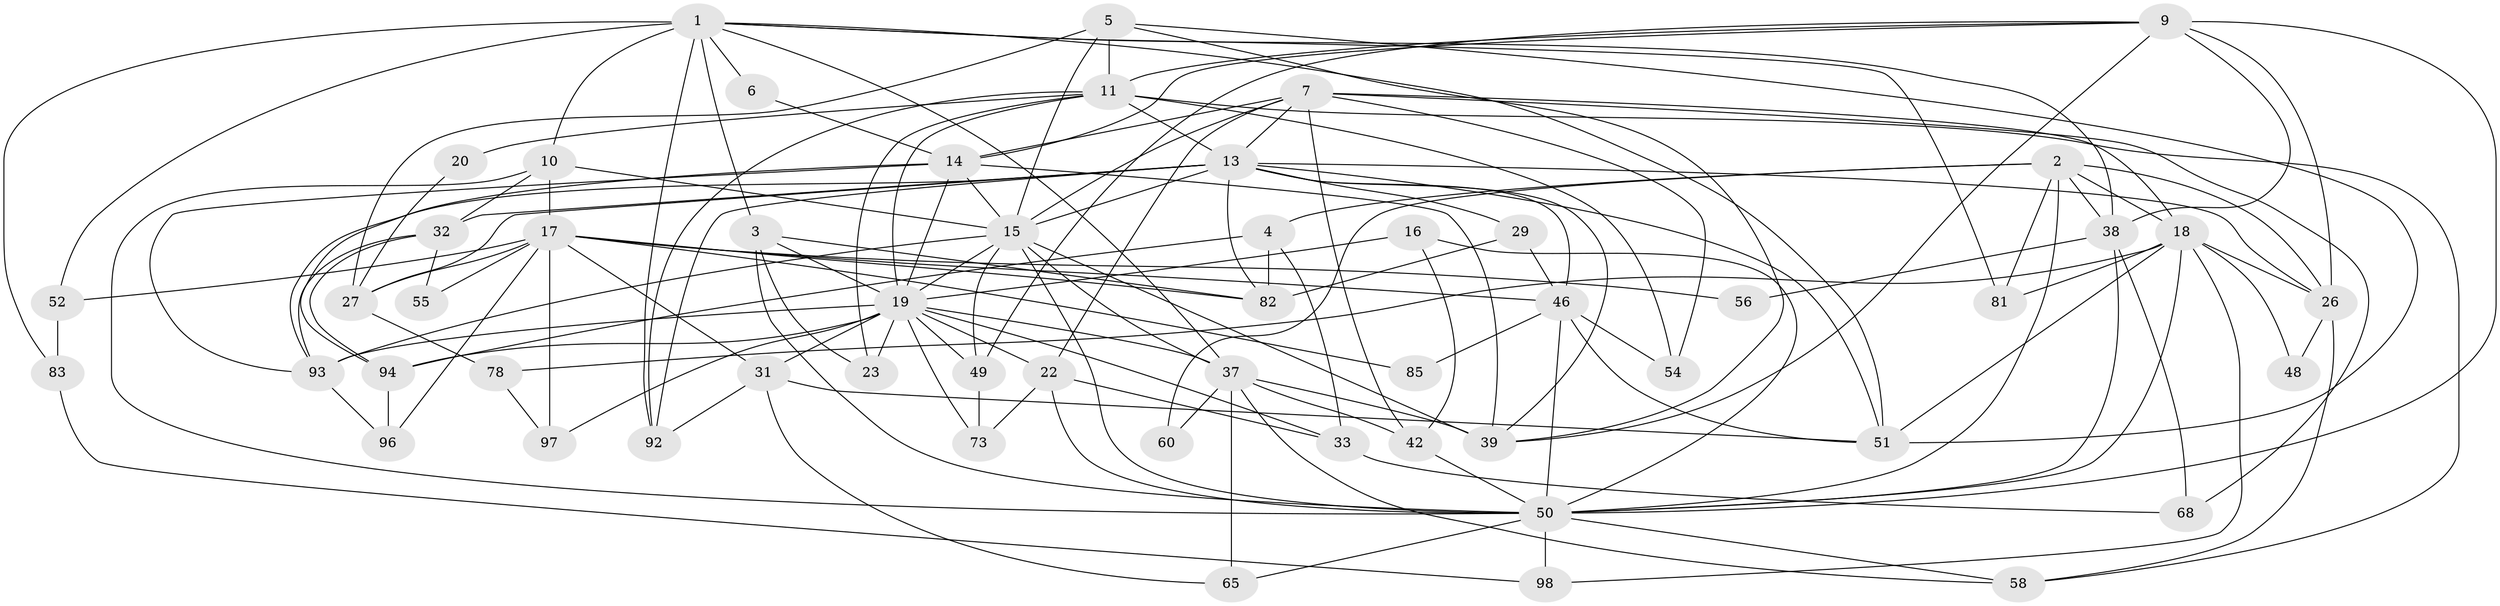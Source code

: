// original degree distribution, {4: 0.21818181818181817, 3: 0.3181818181818182, 5: 0.16363636363636364, 2: 0.15454545454545454, 7: 0.06363636363636363, 6: 0.045454545454545456, 8: 0.02727272727272727, 12: 0.00909090909090909}
// Generated by graph-tools (version 1.1) at 2025/14/03/09/25 04:14:59]
// undirected, 55 vertices, 146 edges
graph export_dot {
graph [start="1"]
  node [color=gray90,style=filled];
  1 [super="+28+66"];
  2 [super="+8"];
  3 [super="+59+74"];
  4;
  5 [super="+44"];
  6;
  7 [super="+102"];
  9 [super="+40+69"];
  10 [super="+45"];
  11 [super="+12"];
  13 [super="+35+25+21+57"];
  14 [super="+43"];
  15 [super="+79+34+62+91"];
  16;
  17 [super="+99+36"];
  18 [super="+47+61"];
  19 [super="+70"];
  20;
  22;
  23 [super="+103"];
  26;
  27 [super="+67"];
  29 [super="+64"];
  31;
  32;
  33;
  37 [super="+108+90+80"];
  38;
  39 [super="+84+41"];
  42;
  46 [super="+104+75+89"];
  48;
  49;
  50 [super="+95+86"];
  51 [super="+107"];
  52;
  54;
  55;
  56;
  58 [super="+87"];
  60;
  65;
  68 [super="+77"];
  73;
  78;
  81;
  82;
  83;
  85;
  92;
  93 [super="+106"];
  94 [super="+109"];
  96;
  97;
  98;
  1 -- 81;
  1 -- 3;
  1 -- 52;
  1 -- 38;
  1 -- 92;
  1 -- 10 [weight=2];
  1 -- 51;
  1 -- 83;
  1 -- 6;
  1 -- 37;
  2 -- 60;
  2 -- 81;
  2 -- 4;
  2 -- 38;
  2 -- 26;
  2 -- 50;
  2 -- 18;
  3 -- 50;
  3 -- 82;
  3 -- 23;
  3 -- 19;
  4 -- 82;
  4 -- 94;
  4 -- 33;
  5 -- 51;
  5 -- 39;
  5 -- 27;
  5 -- 11;
  5 -- 15;
  6 -- 14;
  7 -- 54;
  7 -- 14;
  7 -- 42;
  7 -- 22;
  7 -- 13;
  7 -- 18;
  7 -- 68;
  7 -- 15;
  9 -- 26;
  9 -- 11;
  9 -- 50 [weight=2];
  9 -- 38;
  9 -- 14;
  9 -- 39;
  9 -- 49;
  10 -- 32;
  10 -- 50;
  10 -- 17;
  10 -- 15;
  11 -- 13;
  11 -- 20;
  11 -- 54;
  11 -- 23;
  11 -- 58;
  11 -- 92;
  11 -- 19;
  13 -- 82;
  13 -- 92;
  13 -- 32 [weight=2];
  13 -- 29 [weight=3];
  13 -- 15 [weight=3];
  13 -- 93;
  13 -- 39;
  13 -- 51;
  13 -- 26;
  13 -- 27 [weight=2];
  13 -- 46 [weight=2];
  14 -- 94;
  14 -- 15;
  14 -- 93;
  14 -- 39;
  14 -- 19 [weight=2];
  15 -- 93 [weight=2];
  15 -- 37;
  15 -- 49;
  15 -- 19;
  15 -- 50;
  15 -- 39 [weight=3];
  16 -- 42;
  16 -- 50;
  16 -- 19;
  17 -- 31;
  17 -- 56;
  17 -- 96;
  17 -- 97;
  17 -- 82;
  17 -- 52;
  17 -- 55;
  17 -- 27 [weight=3];
  17 -- 85;
  17 -- 46;
  18 -- 26 [weight=2];
  18 -- 98;
  18 -- 78;
  18 -- 48;
  18 -- 81;
  18 -- 51;
  18 -- 50;
  19 -- 33;
  19 -- 73;
  19 -- 97;
  19 -- 37;
  19 -- 49;
  19 -- 22;
  19 -- 23;
  19 -- 93;
  19 -- 94;
  19 -- 31;
  20 -- 27;
  22 -- 33;
  22 -- 73;
  22 -- 50;
  26 -- 48;
  26 -- 58;
  27 -- 78;
  29 -- 46;
  29 -- 82;
  31 -- 92;
  31 -- 51;
  31 -- 65;
  32 -- 55;
  32 -- 93;
  32 -- 94;
  33 -- 68;
  37 -- 42;
  37 -- 58;
  37 -- 65;
  37 -- 60;
  37 -- 39;
  38 -- 56;
  38 -- 68;
  38 -- 50;
  42 -- 50;
  46 -- 54;
  46 -- 50 [weight=2];
  46 -- 85;
  46 -- 51;
  49 -- 73;
  50 -- 58;
  50 -- 65;
  50 -- 98;
  52 -- 83;
  78 -- 97;
  83 -- 98;
  93 -- 96;
  94 -- 96;
}

